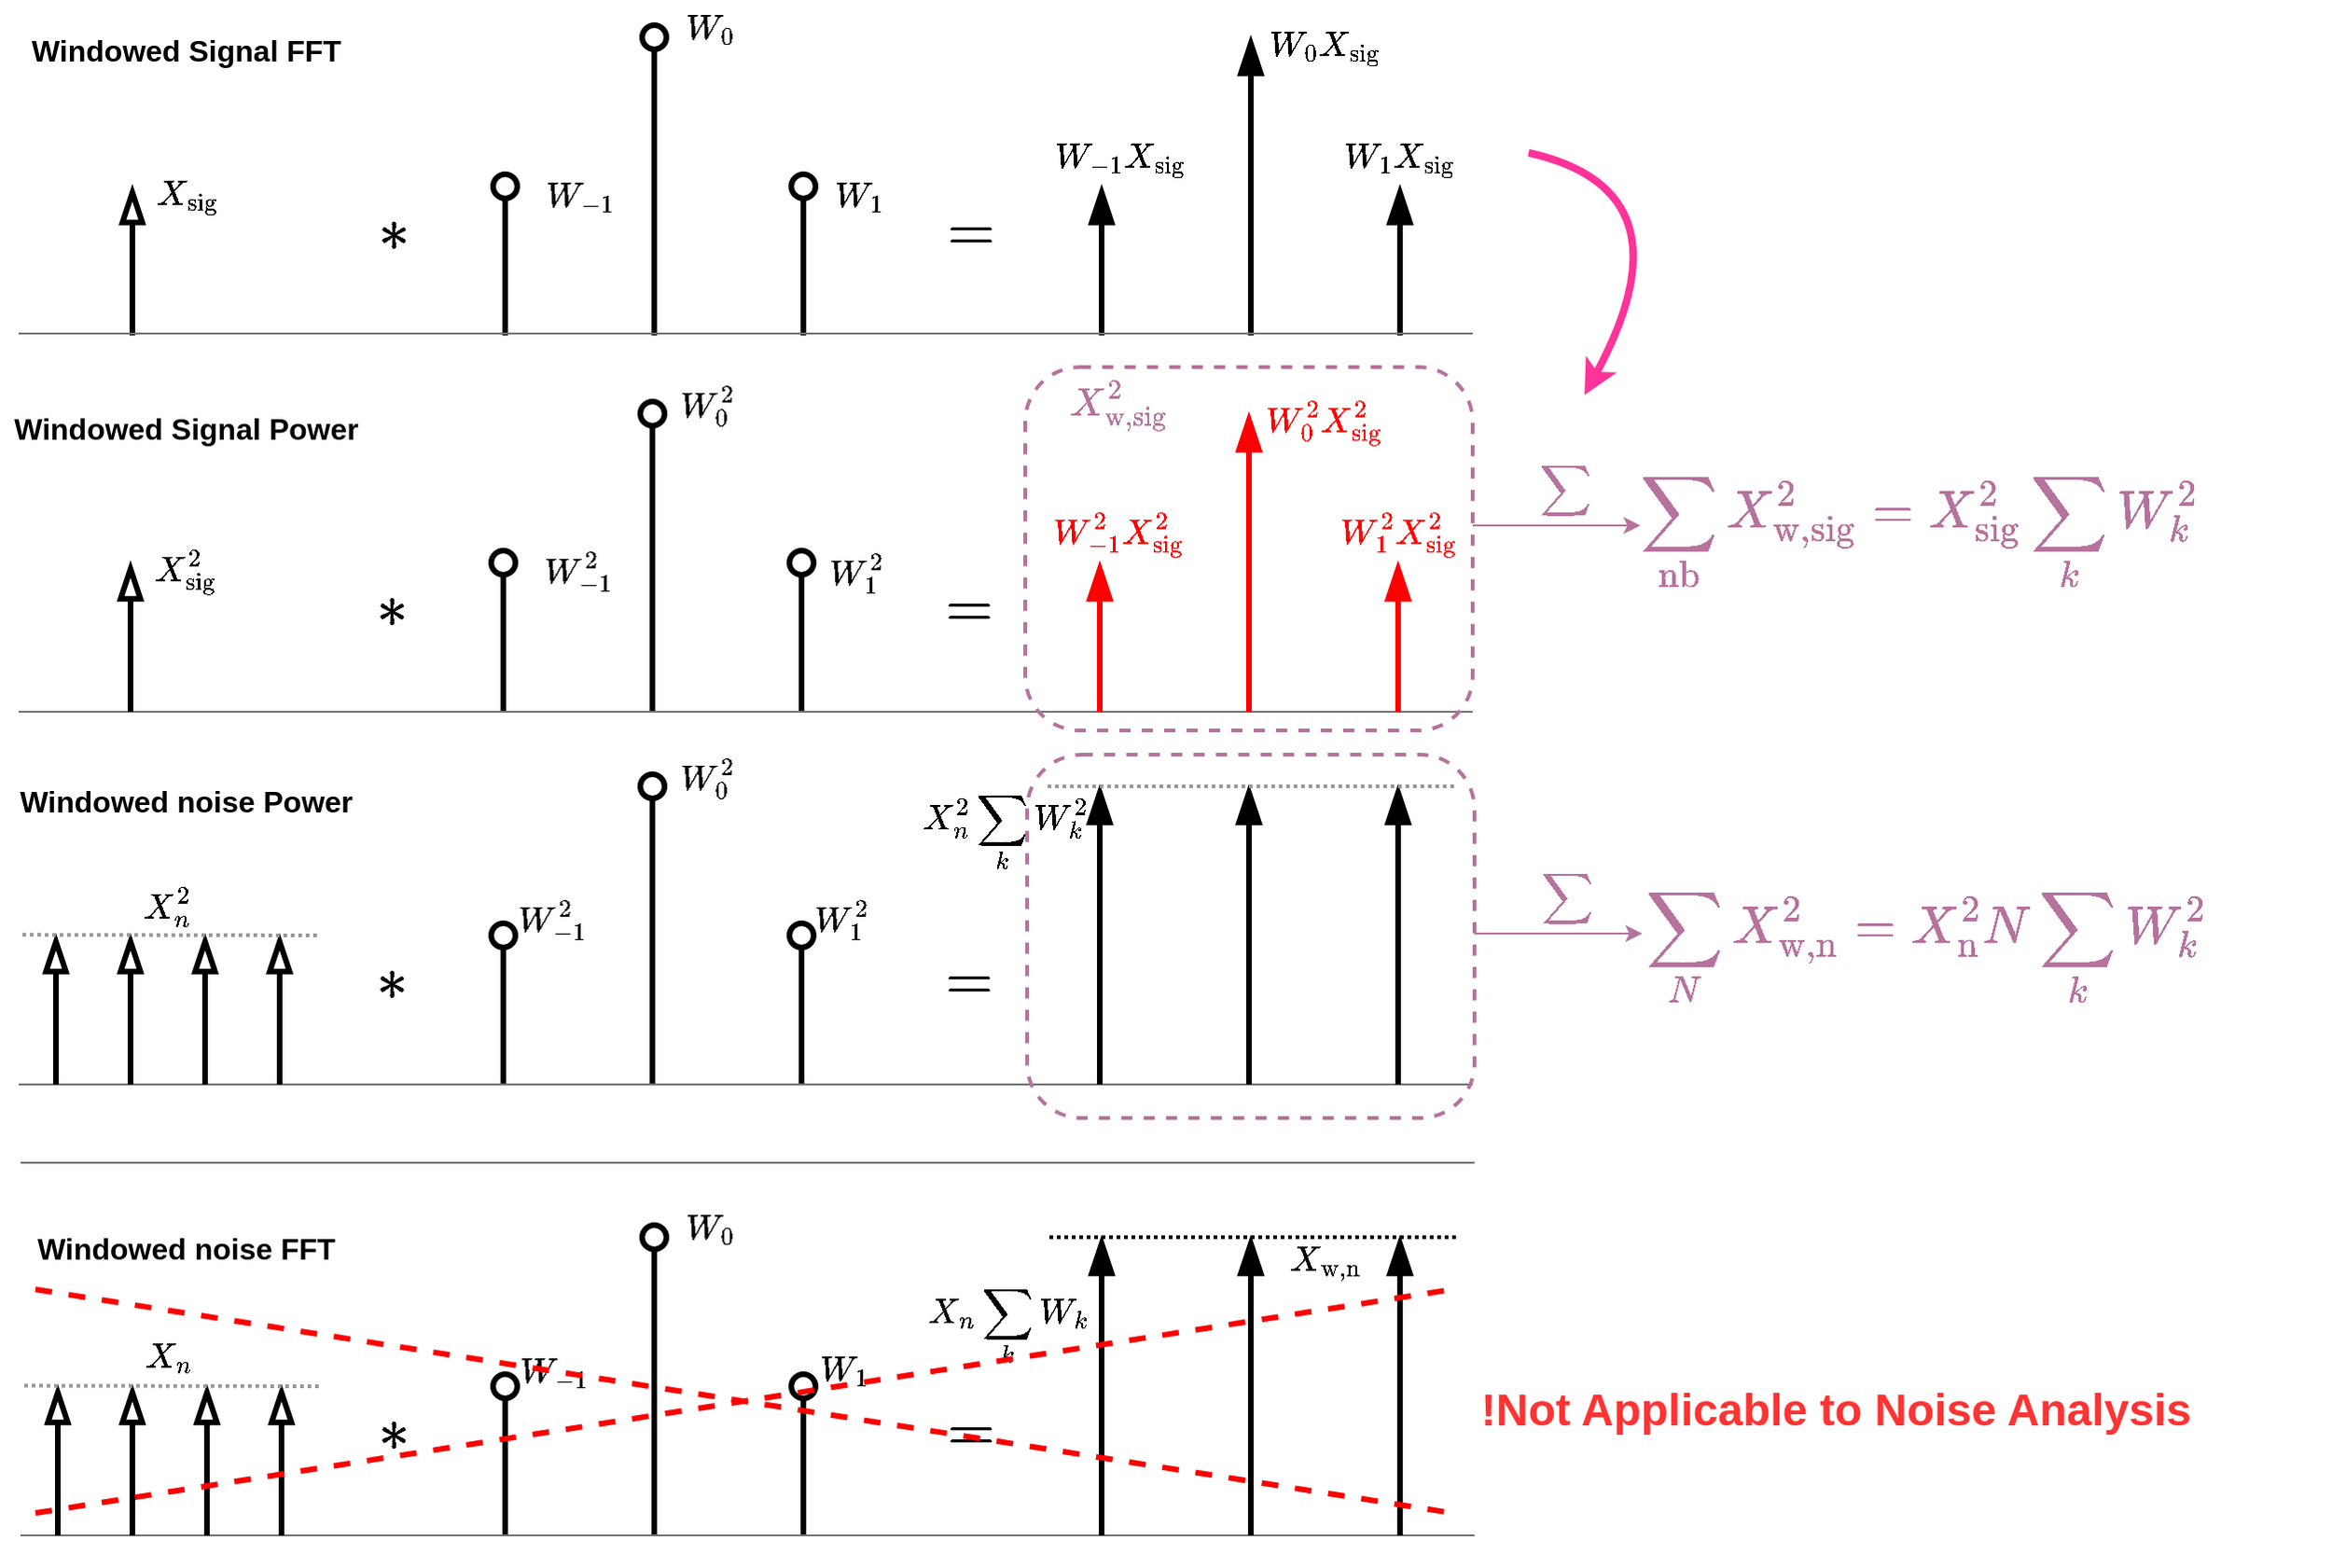 <mxfile version="20.7.4" type="device"><diagram name="Page-1" id="PFoPlUwvTNdfm9jOEWF-"><mxGraphModel dx="1512" dy="2135" grid="1" gridSize="10" guides="1" tooltips="1" connect="1" arrows="1" fold="1" page="1" pageScale="1" pageWidth="850" pageHeight="1100" math="1" shadow="0"><root><mxCell id="0"/><mxCell id="1" parent="0"/><mxCell id="UQYdaN8NKHzeLjU3V7_b-1" value="" style="endArrow=oval;html=1;rounded=0;strokeWidth=3;endFill=0;endSize=13;" parent="1" edge="1"><mxGeometry width="50" height="50" relative="1" as="geometry"><mxPoint x="360" y="320" as="sourcePoint"/><mxPoint x="360" y="160" as="targetPoint"/></mxGeometry></mxCell><mxCell id="UQYdaN8NKHzeLjU3V7_b-7" value="" style="endArrow=oval;html=1;rounded=0;strokeWidth=3;endFill=0;endSize=13;" parent="1" edge="1"><mxGeometry width="50" height="50" relative="1" as="geometry"><mxPoint x="280" y="320" as="sourcePoint"/><mxPoint x="280" y="240" as="targetPoint"/></mxGeometry></mxCell><mxCell id="UQYdaN8NKHzeLjU3V7_b-8" value="" style="endArrow=oval;html=1;rounded=0;strokeWidth=3;endFill=0;endSize=13;" parent="1" edge="1"><mxGeometry width="50" height="50" relative="1" as="geometry"><mxPoint x="440" y="320" as="sourcePoint"/><mxPoint x="440" y="240" as="targetPoint"/></mxGeometry></mxCell><mxCell id="UQYdaN8NKHzeLjU3V7_b-9" value="" style="endArrow=none;html=1;rounded=0;strokeColor=#737373;" parent="1" edge="1"><mxGeometry width="50" height="50" relative="1" as="geometry"><mxPoint x="800" y="320" as="sourcePoint"/><mxPoint x="20" y="320" as="targetPoint"/></mxGeometry></mxCell><mxCell id="UQYdaN8NKHzeLjU3V7_b-10" value="" style="endArrow=blockThin;html=1;rounded=0;strokeWidth=3;endFill=0;endSize=13;" parent="1" edge="1"><mxGeometry width="50" height="50" relative="1" as="geometry"><mxPoint x="80" y="320" as="sourcePoint"/><mxPoint x="80" y="240" as="targetPoint"/></mxGeometry></mxCell><mxCell id="UQYdaN8NKHzeLjU3V7_b-11" value="&lt;font style=&quot;font-size: 16px;&quot;&gt;$$X_\text{sig}^2$$&lt;/font&gt;" style="text;html=1;align=center;verticalAlign=middle;whiteSpace=wrap;rounded=0;" parent="1" vertex="1"><mxGeometry x="80" y="230" width="60" height="30" as="geometry"/></mxCell><mxCell id="UQYdaN8NKHzeLjU3V7_b-12" value="&lt;font style=&quot;font-size: 16px;&quot;&gt;$$W_0^2$$&lt;/font&gt;" style="text;html=1;align=center;verticalAlign=middle;whiteSpace=wrap;rounded=0;" parent="1" vertex="1"><mxGeometry x="360" y="140" width="60" height="30" as="geometry"/></mxCell><mxCell id="UQYdaN8NKHzeLjU3V7_b-13" value="&lt;font style=&quot;font-size: 16px;&quot;&gt;$$W_{1}^2$$&lt;/font&gt;" style="text;html=1;align=center;verticalAlign=middle;whiteSpace=wrap;rounded=0;" parent="1" vertex="1"><mxGeometry x="440" y="230" width="60" height="30" as="geometry"/></mxCell><mxCell id="UQYdaN8NKHzeLjU3V7_b-14" value="&lt;font style=&quot;font-size: 16px;&quot;&gt;$$W_{-1}^2$$&lt;/font&gt;" style="text;html=1;align=center;verticalAlign=middle;whiteSpace=wrap;rounded=0;" parent="1" vertex="1"><mxGeometry x="290" y="230" width="60" height="30" as="geometry"/></mxCell><mxCell id="UQYdaN8NKHzeLjU3V7_b-16" value="&lt;font style=&quot;font-size: 28px;&quot;&gt;$$\ast$$&lt;/font&gt;" style="text;html=1;align=center;verticalAlign=middle;whiteSpace=wrap;rounded=0;" parent="1" vertex="1"><mxGeometry x="190" y="250" width="60" height="30" as="geometry"/></mxCell><mxCell id="UQYdaN8NKHzeLjU3V7_b-17" value="" style="endArrow=blockThin;html=1;rounded=0;strokeWidth=3;endFill=1;endSize=13;fillColor=#f8cecc;strokeColor=#FF0000;" parent="1" edge="1"><mxGeometry width="50" height="50" relative="1" as="geometry"><mxPoint x="680" y="320" as="sourcePoint"/><mxPoint x="680" y="160" as="targetPoint"/></mxGeometry></mxCell><mxCell id="UQYdaN8NKHzeLjU3V7_b-18" value="" style="endArrow=blockThin;html=1;rounded=0;strokeWidth=3;endFill=1;endSize=13;fillColor=#f8cecc;strokeColor=#FF0000;" parent="1" edge="1"><mxGeometry width="50" height="50" relative="1" as="geometry"><mxPoint x="600" y="320" as="sourcePoint"/><mxPoint x="600" y="240" as="targetPoint"/></mxGeometry></mxCell><mxCell id="UQYdaN8NKHzeLjU3V7_b-19" value="" style="endArrow=blockThin;html=1;rounded=0;strokeWidth=3;endFill=1;endSize=13;fillColor=#f8cecc;strokeColor=#FF0000;" parent="1" edge="1"><mxGeometry width="50" height="50" relative="1" as="geometry"><mxPoint x="760" y="320" as="sourcePoint"/><mxPoint x="760" y="240" as="targetPoint"/></mxGeometry></mxCell><mxCell id="UQYdaN8NKHzeLjU3V7_b-20" value="&lt;b&gt;&lt;font style=&quot;font-size: 16px;&quot; color=&quot;#ff0000&quot;&gt;$$W_0^2X_\text{sig}^2$$&lt;/font&gt;&lt;/b&gt;" style="text;html=1;align=center;verticalAlign=middle;whiteSpace=wrap;rounded=0;" parent="1" vertex="1"><mxGeometry x="690" y="150" width="60" height="30" as="geometry"/></mxCell><mxCell id="UQYdaN8NKHzeLjU3V7_b-23" value="&lt;font style=&quot;font-size: 28px;&quot;&gt;$$=$$&lt;/font&gt;" style="text;html=1;align=center;verticalAlign=middle;whiteSpace=wrap;rounded=0;" parent="1" vertex="1"><mxGeometry x="500" y="250" width="60" height="30" as="geometry"/></mxCell><mxCell id="UQYdaN8NKHzeLjU3V7_b-24" value="&lt;b&gt;&lt;font style=&quot;font-size: 16px;&quot; color=&quot;#ff0000&quot;&gt;$$W_{-1}^2X_\text{sig}^2$$&lt;/font&gt;&lt;/b&gt;" style="text;html=1;align=center;verticalAlign=middle;whiteSpace=wrap;rounded=0;" parent="1" vertex="1"><mxGeometry x="580" y="210" width="60" height="30" as="geometry"/></mxCell><mxCell id="UQYdaN8NKHzeLjU3V7_b-25" value="&lt;b&gt;&lt;font style=&quot;font-size: 16px;&quot; color=&quot;#ff0000&quot;&gt;$$W_{1}^2X_\text{sig}^2$$&lt;/font&gt;&lt;/b&gt;" style="text;html=1;align=center;verticalAlign=middle;whiteSpace=wrap;rounded=0;" parent="1" vertex="1"><mxGeometry x="730" y="210" width="60" height="30" as="geometry"/></mxCell><mxCell id="UQYdaN8NKHzeLjU3V7_b-26" value="" style="endArrow=oval;html=1;rounded=0;strokeWidth=3;endFill=0;endSize=13;" parent="1" edge="1"><mxGeometry width="50" height="50" relative="1" as="geometry"><mxPoint x="360" y="520" as="sourcePoint"/><mxPoint x="360" y="360" as="targetPoint"/></mxGeometry></mxCell><mxCell id="UQYdaN8NKHzeLjU3V7_b-27" value="" style="endArrow=oval;html=1;rounded=0;strokeWidth=3;endFill=0;endSize=13;" parent="1" edge="1"><mxGeometry width="50" height="50" relative="1" as="geometry"><mxPoint x="280" y="520" as="sourcePoint"/><mxPoint x="280" y="440" as="targetPoint"/></mxGeometry></mxCell><mxCell id="UQYdaN8NKHzeLjU3V7_b-28" value="" style="endArrow=oval;html=1;rounded=0;strokeWidth=3;endFill=0;endSize=13;" parent="1" edge="1"><mxGeometry width="50" height="50" relative="1" as="geometry"><mxPoint x="440" y="520" as="sourcePoint"/><mxPoint x="440" y="440" as="targetPoint"/></mxGeometry></mxCell><mxCell id="UQYdaN8NKHzeLjU3V7_b-29" value="" style="endArrow=none;html=1;rounded=0;strokeColor=#737373;" parent="1" edge="1"><mxGeometry width="50" height="50" relative="1" as="geometry"><mxPoint x="800" y="520" as="sourcePoint"/><mxPoint x="20" y="520" as="targetPoint"/></mxGeometry></mxCell><mxCell id="UQYdaN8NKHzeLjU3V7_b-30" value="" style="endArrow=blockThin;html=1;rounded=0;strokeWidth=3;endFill=0;endSize=13;" parent="1" edge="1"><mxGeometry width="50" height="50" relative="1" as="geometry"><mxPoint x="80" y="520" as="sourcePoint"/><mxPoint x="80" y="440" as="targetPoint"/></mxGeometry></mxCell><mxCell id="UQYdaN8NKHzeLjU3V7_b-31" value="&lt;font style=&quot;font-size: 16px;&quot;&gt;$$X_n^2$$&lt;/font&gt;" style="text;html=1;align=center;verticalAlign=middle;whiteSpace=wrap;rounded=0;" parent="1" vertex="1"><mxGeometry x="70" y="409" width="60" height="30" as="geometry"/></mxCell><mxCell id="UQYdaN8NKHzeLjU3V7_b-32" value="&lt;font style=&quot;font-size: 16px;&quot;&gt;$$W_0^2$$&lt;/font&gt;" style="text;html=1;align=center;verticalAlign=middle;whiteSpace=wrap;rounded=0;" parent="1" vertex="1"><mxGeometry x="360" y="340" width="60" height="30" as="geometry"/></mxCell><mxCell id="UQYdaN8NKHzeLjU3V7_b-33" value="&lt;font style=&quot;font-size: 16px;&quot;&gt;$$W_{1}^2$$&lt;/font&gt;" style="text;html=1;align=center;verticalAlign=middle;whiteSpace=wrap;rounded=0;" parent="1" vertex="1"><mxGeometry x="432" y="416" width="60" height="30" as="geometry"/></mxCell><mxCell id="UQYdaN8NKHzeLjU3V7_b-34" value="&lt;font style=&quot;font-size: 16px;&quot;&gt;$$W_{-1}^2$$&lt;/font&gt;" style="text;html=1;align=center;verticalAlign=middle;whiteSpace=wrap;rounded=0;" parent="1" vertex="1"><mxGeometry x="276" y="417" width="60" height="30" as="geometry"/></mxCell><mxCell id="UQYdaN8NKHzeLjU3V7_b-35" value="&lt;font style=&quot;font-size: 28px;&quot;&gt;$$\ast$$&lt;/font&gt;" style="text;html=1;align=center;verticalAlign=middle;whiteSpace=wrap;rounded=0;" parent="1" vertex="1"><mxGeometry x="190" y="450" width="60" height="30" as="geometry"/></mxCell><mxCell id="UQYdaN8NKHzeLjU3V7_b-36" value="" style="endArrow=blockThin;html=1;rounded=0;strokeWidth=3;endFill=1;endSize=13;" parent="1" edge="1"><mxGeometry width="50" height="50" relative="1" as="geometry"><mxPoint x="680" y="520" as="sourcePoint"/><mxPoint x="680" y="360" as="targetPoint"/></mxGeometry></mxCell><mxCell id="UQYdaN8NKHzeLjU3V7_b-37" value="" style="endArrow=blockThin;html=1;rounded=0;strokeWidth=3;endFill=1;endSize=13;" parent="1" edge="1"><mxGeometry width="50" height="50" relative="1" as="geometry"><mxPoint x="600" y="520" as="sourcePoint"/><mxPoint x="600" y="360" as="targetPoint"/></mxGeometry></mxCell><mxCell id="UQYdaN8NKHzeLjU3V7_b-38" value="" style="endArrow=blockThin;html=1;rounded=0;strokeWidth=3;endFill=1;endSize=13;" parent="1" edge="1"><mxGeometry width="50" height="50" relative="1" as="geometry"><mxPoint x="760" y="520" as="sourcePoint"/><mxPoint x="760" y="360" as="targetPoint"/></mxGeometry></mxCell><mxCell id="UQYdaN8NKHzeLjU3V7_b-39" value="&lt;font style=&quot;font-size: 16px;&quot;&gt;$$X_n^2\sum_k W_k^2$$&lt;/font&gt;" style="text;html=1;align=center;verticalAlign=middle;whiteSpace=wrap;rounded=0;" parent="1" vertex="1"><mxGeometry x="520" y="370" width="60" height="30" as="geometry"/></mxCell><mxCell id="UQYdaN8NKHzeLjU3V7_b-40" value="&lt;font style=&quot;font-size: 28px;&quot;&gt;$$=$$&lt;/font&gt;" style="text;html=1;align=center;verticalAlign=middle;whiteSpace=wrap;rounded=0;" parent="1" vertex="1"><mxGeometry x="500" y="450" width="60" height="30" as="geometry"/></mxCell><mxCell id="UQYdaN8NKHzeLjU3V7_b-43" value="" style="endArrow=blockThin;html=1;rounded=0;strokeWidth=3;endFill=0;endSize=13;" parent="1" edge="1"><mxGeometry width="50" height="50" relative="1" as="geometry"><mxPoint x="40" y="520" as="sourcePoint"/><mxPoint x="40" y="440" as="targetPoint"/></mxGeometry></mxCell><mxCell id="UQYdaN8NKHzeLjU3V7_b-44" value="" style="endArrow=blockThin;html=1;rounded=0;strokeWidth=3;endFill=0;endSize=13;" parent="1" edge="1"><mxGeometry width="50" height="50" relative="1" as="geometry"><mxPoint x="120" y="520" as="sourcePoint"/><mxPoint x="120" y="440" as="targetPoint"/></mxGeometry></mxCell><mxCell id="UQYdaN8NKHzeLjU3V7_b-45" value="" style="endArrow=blockThin;html=1;rounded=0;strokeWidth=3;endFill=0;endSize=13;" parent="1" edge="1"><mxGeometry width="50" height="50" relative="1" as="geometry"><mxPoint x="160" y="520" as="sourcePoint"/><mxPoint x="160" y="440" as="targetPoint"/></mxGeometry></mxCell><mxCell id="UQYdaN8NKHzeLjU3V7_b-46" value="" style="endArrow=none;html=1;rounded=0;strokeColor=#999999;dashed=1;dashPattern=1 1;strokeWidth=2;" parent="1" edge="1"><mxGeometry width="50" height="50" relative="1" as="geometry"><mxPoint x="180" y="440" as="sourcePoint"/><mxPoint x="20" y="439.66" as="targetPoint"/></mxGeometry></mxCell><mxCell id="UQYdaN8NKHzeLjU3V7_b-47" value="" style="endArrow=none;html=1;rounded=0;strokeColor=#999999;dashed=1;dashPattern=1 1;strokeWidth=2;" parent="1" edge="1"><mxGeometry width="50" height="50" relative="1" as="geometry"><mxPoint x="790" y="360" as="sourcePoint"/><mxPoint x="570" y="360" as="targetPoint"/></mxGeometry></mxCell><mxCell id="UQYdaN8NKHzeLjU3V7_b-48" value="&lt;b&gt;&lt;font style=&quot;font-size: 16px;&quot;&gt;Windowed noise Power&lt;/font&gt;&lt;/b&gt;" style="text;html=1;align=center;verticalAlign=middle;whiteSpace=wrap;rounded=0;" parent="1" vertex="1"><mxGeometry x="10" y="353" width="200" height="30" as="geometry"/></mxCell><mxCell id="UQYdaN8NKHzeLjU3V7_b-49" value="&lt;b&gt;&lt;font style=&quot;font-size: 16px;&quot;&gt;Windowed Signal Power&lt;/font&gt;&lt;/b&gt;" style="text;html=1;align=center;verticalAlign=middle;whiteSpace=wrap;rounded=0;" parent="1" vertex="1"><mxGeometry x="10" y="153" width="200" height="30" as="geometry"/></mxCell><mxCell id="UQYdaN8NKHzeLjU3V7_b-50" value="" style="endArrow=oval;html=1;rounded=0;strokeWidth=3;endFill=0;endSize=13;" parent="1" edge="1"><mxGeometry width="50" height="50" relative="1" as="geometry"><mxPoint x="361" y="118" as="sourcePoint"/><mxPoint x="361" y="-42" as="targetPoint"/></mxGeometry></mxCell><mxCell id="UQYdaN8NKHzeLjU3V7_b-51" value="" style="endArrow=oval;html=1;rounded=0;strokeWidth=3;endFill=0;endSize=13;" parent="1" edge="1"><mxGeometry width="50" height="50" relative="1" as="geometry"><mxPoint x="281" y="118" as="sourcePoint"/><mxPoint x="281" y="38" as="targetPoint"/></mxGeometry></mxCell><mxCell id="UQYdaN8NKHzeLjU3V7_b-52" value="" style="endArrow=oval;html=1;rounded=0;strokeWidth=3;endFill=0;endSize=13;" parent="1" edge="1"><mxGeometry width="50" height="50" relative="1" as="geometry"><mxPoint x="441" y="118" as="sourcePoint"/><mxPoint x="441" y="38" as="targetPoint"/></mxGeometry></mxCell><mxCell id="UQYdaN8NKHzeLjU3V7_b-54" value="" style="endArrow=blockThin;html=1;rounded=0;strokeWidth=3;endFill=0;endSize=13;" parent="1" edge="1"><mxGeometry width="50" height="50" relative="1" as="geometry"><mxPoint x="81" y="118" as="sourcePoint"/><mxPoint x="81" y="38" as="targetPoint"/></mxGeometry></mxCell><mxCell id="UQYdaN8NKHzeLjU3V7_b-55" value="&lt;font style=&quot;font-size: 16px;&quot;&gt;$$X_\text{sig}$$&lt;/font&gt;" style="text;html=1;align=center;verticalAlign=middle;whiteSpace=wrap;rounded=0;" parent="1" vertex="1"><mxGeometry x="81" y="28" width="60" height="30" as="geometry"/></mxCell><mxCell id="UQYdaN8NKHzeLjU3V7_b-56" value="&lt;font style=&quot;font-size: 16px;&quot;&gt;$$W_0$$&lt;/font&gt;" style="text;html=1;align=center;verticalAlign=middle;whiteSpace=wrap;rounded=0;" parent="1" vertex="1"><mxGeometry x="361" y="-62" width="60" height="30" as="geometry"/></mxCell><mxCell id="UQYdaN8NKHzeLjU3V7_b-57" value="&lt;font style=&quot;font-size: 16px;&quot;&gt;$$W_{1}$$&lt;/font&gt;" style="text;html=1;align=center;verticalAlign=middle;whiteSpace=wrap;rounded=0;" parent="1" vertex="1"><mxGeometry x="441" y="28" width="60" height="30" as="geometry"/></mxCell><mxCell id="UQYdaN8NKHzeLjU3V7_b-58" value="&lt;font style=&quot;font-size: 16px;&quot;&gt;$$W_{-1}$$&lt;/font&gt;" style="text;html=1;align=center;verticalAlign=middle;whiteSpace=wrap;rounded=0;" parent="1" vertex="1"><mxGeometry x="291" y="28" width="60" height="30" as="geometry"/></mxCell><mxCell id="UQYdaN8NKHzeLjU3V7_b-59" value="&lt;font style=&quot;font-size: 28px;&quot;&gt;$$\ast$$&lt;/font&gt;" style="text;html=1;align=center;verticalAlign=middle;whiteSpace=wrap;rounded=0;" parent="1" vertex="1"><mxGeometry x="191" y="48" width="60" height="30" as="geometry"/></mxCell><mxCell id="UQYdaN8NKHzeLjU3V7_b-60" value="" style="endArrow=blockThin;html=1;rounded=0;strokeWidth=3;endFill=1;endSize=13;" parent="1" edge="1"><mxGeometry width="50" height="50" relative="1" as="geometry"><mxPoint x="681" y="118" as="sourcePoint"/><mxPoint x="681" y="-42" as="targetPoint"/></mxGeometry></mxCell><mxCell id="UQYdaN8NKHzeLjU3V7_b-61" value="" style="endArrow=blockThin;html=1;rounded=0;strokeWidth=3;endFill=1;endSize=13;" parent="1" edge="1"><mxGeometry width="50" height="50" relative="1" as="geometry"><mxPoint x="601" y="118" as="sourcePoint"/><mxPoint x="601" y="38" as="targetPoint"/></mxGeometry></mxCell><mxCell id="UQYdaN8NKHzeLjU3V7_b-62" value="" style="endArrow=blockThin;html=1;rounded=0;strokeWidth=3;endFill=1;endSize=13;" parent="1" edge="1"><mxGeometry width="50" height="50" relative="1" as="geometry"><mxPoint x="761" y="118" as="sourcePoint"/><mxPoint x="761" y="38" as="targetPoint"/></mxGeometry></mxCell><mxCell id="UQYdaN8NKHzeLjU3V7_b-63" value="&lt;font style=&quot;font-size: 16px;&quot;&gt;$$W_0X_\text{sig}$$&lt;/font&gt;" style="text;html=1;align=center;verticalAlign=middle;whiteSpace=wrap;rounded=0;" parent="1" vertex="1"><mxGeometry x="691" y="-52" width="60" height="30" as="geometry"/></mxCell><mxCell id="UQYdaN8NKHzeLjU3V7_b-64" value="&lt;font style=&quot;font-size: 28px;&quot;&gt;$$=$$&lt;/font&gt;" style="text;html=1;align=center;verticalAlign=middle;whiteSpace=wrap;rounded=0;" parent="1" vertex="1"><mxGeometry x="501" y="48" width="60" height="30" as="geometry"/></mxCell><mxCell id="UQYdaN8NKHzeLjU3V7_b-65" value="&lt;font style=&quot;font-size: 16px;&quot;&gt;$$W_{-1}X_\text{sig}$$&lt;/font&gt;" style="text;html=1;align=center;verticalAlign=middle;whiteSpace=wrap;rounded=0;" parent="1" vertex="1"><mxGeometry x="581" y="8" width="60" height="30" as="geometry"/></mxCell><mxCell id="UQYdaN8NKHzeLjU3V7_b-66" value="&lt;font style=&quot;font-size: 16px;&quot;&gt;$$W_{1}X_\text{sig}$$&lt;/font&gt;" style="text;html=1;align=center;verticalAlign=middle;whiteSpace=wrap;rounded=0;" parent="1" vertex="1"><mxGeometry x="731" y="8" width="60" height="30" as="geometry"/></mxCell><mxCell id="UQYdaN8NKHzeLjU3V7_b-88" value="&lt;b&gt;&lt;font style=&quot;font-size: 16px;&quot;&gt;Windowed Signal FFT&lt;/font&gt;&lt;/b&gt;" style="text;html=1;align=center;verticalAlign=middle;whiteSpace=wrap;rounded=0;" parent="1" vertex="1"><mxGeometry x="10" y="-50" width="200" height="30" as="geometry"/></mxCell><mxCell id="UQYdaN8NKHzeLjU3V7_b-90" value="" style="rounded=1;whiteSpace=wrap;html=1;fillColor=none;strokeColor=#B5739D;strokeWidth=2;shadow=0;glass=0;dashed=1;" parent="1" vertex="1"><mxGeometry x="560" y="135" width="240" height="195" as="geometry"/></mxCell><mxCell id="UQYdaN8NKHzeLjU3V7_b-91" value="" style="endArrow=classic;html=1;rounded=0;exitX=1;exitY=0.436;exitDx=0;exitDy=0;exitPerimeter=0;strokeColor=#B5739D;" parent="1" source="UQYdaN8NKHzeLjU3V7_b-90" edge="1"><mxGeometry width="50" height="50" relative="1" as="geometry"><mxPoint x="830" y="240" as="sourcePoint"/><mxPoint x="890" y="220" as="targetPoint"/></mxGeometry></mxCell><mxCell id="UQYdaN8NKHzeLjU3V7_b-92" value="&lt;font color=&quot;#b5739d&quot;&gt;&lt;b&gt;&lt;font style=&quot;font-size: 16px;&quot;&gt;$$\sum$$&lt;/font&gt;&lt;/b&gt;&lt;/font&gt;" style="text;html=1;align=center;verticalAlign=middle;whiteSpace=wrap;rounded=0;" parent="1" vertex="1"><mxGeometry x="820" y="186" width="60" height="30" as="geometry"/></mxCell><mxCell id="UQYdaN8NKHzeLjU3V7_b-93" value="&lt;font size=&quot;1&quot; color=&quot;#b5739d&quot;&gt;&lt;b&gt;&lt;font style=&quot;font-size: 24px;&quot;&gt;$$\sum_\text{nb} X_\text{w,sig}^2=X_\text{sig}^2\sum_k W_k^2$$&lt;/font&gt;&lt;/b&gt;&lt;/font&gt;" style="text;html=1;align=center;verticalAlign=middle;whiteSpace=wrap;rounded=0;" parent="1" vertex="1"><mxGeometry x="1010" y="210" width="60" height="30" as="geometry"/></mxCell><mxCell id="UQYdaN8NKHzeLjU3V7_b-94" value="&lt;font size=&quot;1&quot; color=&quot;#b5739d&quot;&gt;&lt;b&gt;&lt;font style=&quot;font-size: 18px;&quot;&gt;$$X_\text{w,sig}^2$$&lt;/font&gt;&lt;/b&gt;&lt;/font&gt;" style="text;html=1;align=center;verticalAlign=middle;whiteSpace=wrap;rounded=0;" parent="1" vertex="1"><mxGeometry x="580" y="140" width="60" height="30" as="geometry"/></mxCell><mxCell id="UQYdaN8NKHzeLjU3V7_b-104" value="" style="endArrow=none;html=1;rounded=0;strokeColor=#737373;" parent="1" edge="1"><mxGeometry width="50" height="50" relative="1" as="geometry"><mxPoint x="800" y="117" as="sourcePoint"/><mxPoint x="20" y="117" as="targetPoint"/></mxGeometry></mxCell><mxCell id="UQYdaN8NKHzeLjU3V7_b-105" value="" style="curved=1;endArrow=classic;html=1;rounded=0;strokeWidth=4;strokeColor=#FF3399;" parent="1" edge="1"><mxGeometry width="50" height="50" relative="1" as="geometry"><mxPoint x="830" y="20" as="sourcePoint"/><mxPoint x="860" y="150" as="targetPoint"/><Array as="points"><mxPoint x="920" y="40"/></Array></mxGeometry></mxCell><mxCell id="UQYdaN8NKHzeLjU3V7_b-106" value="" style="rounded=1;whiteSpace=wrap;html=1;fillColor=none;strokeColor=#B5739D;strokeWidth=2;shadow=0;glass=0;dashed=1;" parent="1" vertex="1"><mxGeometry x="561" y="343" width="240" height="195" as="geometry"/></mxCell><mxCell id="UQYdaN8NKHzeLjU3V7_b-107" value="" style="endArrow=classic;html=1;rounded=0;exitX=1;exitY=0.436;exitDx=0;exitDy=0;exitPerimeter=0;strokeColor=#B5739D;" parent="1" edge="1"><mxGeometry width="50" height="50" relative="1" as="geometry"><mxPoint x="801" y="439" as="sourcePoint"/><mxPoint x="891" y="439" as="targetPoint"/></mxGeometry></mxCell><mxCell id="UQYdaN8NKHzeLjU3V7_b-108" value="&lt;font color=&quot;#b5739d&quot;&gt;&lt;b&gt;&lt;font style=&quot;font-size: 16px;&quot;&gt;$$\sum$$&lt;/font&gt;&lt;/b&gt;&lt;/font&gt;" style="text;html=1;align=center;verticalAlign=middle;whiteSpace=wrap;rounded=0;" parent="1" vertex="1"><mxGeometry x="821" y="405" width="60" height="30" as="geometry"/></mxCell><mxCell id="UQYdaN8NKHzeLjU3V7_b-109" value="&lt;font size=&quot;1&quot; color=&quot;#b5739d&quot;&gt;&lt;b&gt;&lt;font style=&quot;font-size: 24px;&quot;&gt;$$\sum_{N} X_\text{w,n}^2=X_\text{n}^2N\sum_k W_k^2$$&lt;/font&gt;&lt;/b&gt;&lt;/font&gt;" style="text;html=1;align=center;verticalAlign=middle;whiteSpace=wrap;rounded=0;" parent="1" vertex="1"><mxGeometry x="1014" y="433" width="60" height="30" as="geometry"/></mxCell><mxCell id="UQYdaN8NKHzeLjU3V7_b-110" value="" style="endArrow=none;html=1;rounded=0;strokeColor=#737373;" parent="1" edge="1"><mxGeometry width="50" height="50" relative="1" as="geometry"><mxPoint x="801" y="562" as="sourcePoint"/><mxPoint x="21" y="562" as="targetPoint"/></mxGeometry></mxCell><mxCell id="UQYdaN8NKHzeLjU3V7_b-111" value="" style="endArrow=oval;html=1;rounded=0;strokeWidth=3;endFill=0;endSize=13;" parent="1" edge="1"><mxGeometry width="50" height="50" relative="1" as="geometry"><mxPoint x="361" y="762" as="sourcePoint"/><mxPoint x="361" y="602" as="targetPoint"/></mxGeometry></mxCell><mxCell id="UQYdaN8NKHzeLjU3V7_b-112" value="" style="endArrow=oval;html=1;rounded=0;strokeWidth=3;endFill=0;endSize=13;" parent="1" edge="1"><mxGeometry width="50" height="50" relative="1" as="geometry"><mxPoint x="281" y="762" as="sourcePoint"/><mxPoint x="281" y="682" as="targetPoint"/></mxGeometry></mxCell><mxCell id="UQYdaN8NKHzeLjU3V7_b-113" value="" style="endArrow=oval;html=1;rounded=0;strokeWidth=3;endFill=0;endSize=13;" parent="1" edge="1"><mxGeometry width="50" height="50" relative="1" as="geometry"><mxPoint x="441" y="762" as="sourcePoint"/><mxPoint x="441" y="682" as="targetPoint"/></mxGeometry></mxCell><mxCell id="UQYdaN8NKHzeLjU3V7_b-114" value="" style="endArrow=none;html=1;rounded=0;strokeColor=#737373;" parent="1" edge="1"><mxGeometry width="50" height="50" relative="1" as="geometry"><mxPoint x="801" y="762" as="sourcePoint"/><mxPoint x="21" y="762" as="targetPoint"/></mxGeometry></mxCell><mxCell id="UQYdaN8NKHzeLjU3V7_b-115" value="" style="endArrow=blockThin;html=1;rounded=0;strokeWidth=3;endFill=0;endSize=13;" parent="1" edge="1"><mxGeometry width="50" height="50" relative="1" as="geometry"><mxPoint x="81" y="762" as="sourcePoint"/><mxPoint x="81" y="682" as="targetPoint"/></mxGeometry></mxCell><mxCell id="UQYdaN8NKHzeLjU3V7_b-116" value="&lt;font style=&quot;font-size: 16px;&quot;&gt;$$X_n$$&lt;/font&gt;" style="text;html=1;align=center;verticalAlign=middle;whiteSpace=wrap;rounded=0;" parent="1" vertex="1"><mxGeometry x="71" y="651" width="60" height="30" as="geometry"/></mxCell><mxCell id="UQYdaN8NKHzeLjU3V7_b-117" value="&lt;font style=&quot;font-size: 16px;&quot;&gt;$$W_0$$&lt;/font&gt;" style="text;html=1;align=center;verticalAlign=middle;whiteSpace=wrap;rounded=0;" parent="1" vertex="1"><mxGeometry x="361" y="582" width="60" height="30" as="geometry"/></mxCell><mxCell id="UQYdaN8NKHzeLjU3V7_b-118" value="&lt;font style=&quot;font-size: 16px;&quot;&gt;$$W_{1}$$&lt;/font&gt;" style="text;html=1;align=center;verticalAlign=middle;whiteSpace=wrap;rounded=0;" parent="1" vertex="1"><mxGeometry x="433" y="658" width="60" height="30" as="geometry"/></mxCell><mxCell id="UQYdaN8NKHzeLjU3V7_b-119" value="&lt;font style=&quot;font-size: 16px;&quot;&gt;$$W_{-1}$$&lt;/font&gt;" style="text;html=1;align=center;verticalAlign=middle;whiteSpace=wrap;rounded=0;" parent="1" vertex="1"><mxGeometry x="277" y="659" width="60" height="30" as="geometry"/></mxCell><mxCell id="UQYdaN8NKHzeLjU3V7_b-120" value="&lt;font style=&quot;font-size: 28px;&quot;&gt;$$\ast$$&lt;/font&gt;" style="text;html=1;align=center;verticalAlign=middle;whiteSpace=wrap;rounded=0;" parent="1" vertex="1"><mxGeometry x="191" y="692" width="60" height="30" as="geometry"/></mxCell><mxCell id="UQYdaN8NKHzeLjU3V7_b-121" value="" style="endArrow=blockThin;html=1;rounded=0;strokeWidth=3;endFill=1;endSize=13;fillColor=#f8cecc;strokeColor=#000000;" parent="1" edge="1"><mxGeometry width="50" height="50" relative="1" as="geometry"><mxPoint x="681" y="762" as="sourcePoint"/><mxPoint x="681" y="602" as="targetPoint"/></mxGeometry></mxCell><mxCell id="UQYdaN8NKHzeLjU3V7_b-122" value="" style="endArrow=blockThin;html=1;rounded=0;strokeWidth=3;endFill=1;endSize=13;fillColor=#f8cecc;strokeColor=#000000;" parent="1" edge="1"><mxGeometry width="50" height="50" relative="1" as="geometry"><mxPoint x="601" y="762" as="sourcePoint"/><mxPoint x="601" y="602" as="targetPoint"/></mxGeometry></mxCell><mxCell id="UQYdaN8NKHzeLjU3V7_b-123" value="" style="endArrow=blockThin;html=1;rounded=0;strokeWidth=3;endFill=1;endSize=13;fillColor=#f8cecc;strokeColor=#000000;" parent="1" edge="1"><mxGeometry width="50" height="50" relative="1" as="geometry"><mxPoint x="761" y="762" as="sourcePoint"/><mxPoint x="761" y="602" as="targetPoint"/></mxGeometry></mxCell><mxCell id="UQYdaN8NKHzeLjU3V7_b-124" value="&lt;b&gt;&lt;font style=&quot;font-size: 16px;&quot;&gt;$$X_n\sum_k W_k$$&lt;/font&gt;&lt;/b&gt;" style="text;html=1;align=center;verticalAlign=middle;whiteSpace=wrap;rounded=0;strokeColor=none;" parent="1" vertex="1"><mxGeometry x="521" y="635" width="60" height="30" as="geometry"/></mxCell><mxCell id="UQYdaN8NKHzeLjU3V7_b-125" value="&lt;font style=&quot;font-size: 28px;&quot;&gt;$$=$$&lt;/font&gt;" style="text;html=1;align=center;verticalAlign=middle;whiteSpace=wrap;rounded=0;" parent="1" vertex="1"><mxGeometry x="501" y="692" width="60" height="30" as="geometry"/></mxCell><mxCell id="UQYdaN8NKHzeLjU3V7_b-126" value="" style="endArrow=blockThin;html=1;rounded=0;strokeWidth=3;endFill=0;endSize=13;" parent="1" edge="1"><mxGeometry width="50" height="50" relative="1" as="geometry"><mxPoint x="41" y="762" as="sourcePoint"/><mxPoint x="41" y="682" as="targetPoint"/></mxGeometry></mxCell><mxCell id="UQYdaN8NKHzeLjU3V7_b-127" value="" style="endArrow=blockThin;html=1;rounded=0;strokeWidth=3;endFill=0;endSize=13;" parent="1" edge="1"><mxGeometry width="50" height="50" relative="1" as="geometry"><mxPoint x="121" y="762" as="sourcePoint"/><mxPoint x="121" y="682" as="targetPoint"/></mxGeometry></mxCell><mxCell id="UQYdaN8NKHzeLjU3V7_b-128" value="" style="endArrow=blockThin;html=1;rounded=0;strokeWidth=3;endFill=0;endSize=13;" parent="1" edge="1"><mxGeometry width="50" height="50" relative="1" as="geometry"><mxPoint x="161" y="762" as="sourcePoint"/><mxPoint x="161" y="682" as="targetPoint"/></mxGeometry></mxCell><mxCell id="UQYdaN8NKHzeLjU3V7_b-129" value="" style="endArrow=none;html=1;rounded=0;strokeColor=#999999;dashed=1;dashPattern=1 1;strokeWidth=2;" parent="1" edge="1"><mxGeometry width="50" height="50" relative="1" as="geometry"><mxPoint x="181" y="682" as="sourcePoint"/><mxPoint x="21" y="681.66" as="targetPoint"/></mxGeometry></mxCell><mxCell id="UQYdaN8NKHzeLjU3V7_b-130" value="" style="endArrow=none;html=1;rounded=0;strokeColor=#000000;dashed=1;dashPattern=1 1;strokeWidth=2;" parent="1" edge="1"><mxGeometry width="50" height="50" relative="1" as="geometry"><mxPoint x="791" y="602" as="sourcePoint"/><mxPoint x="571" y="602" as="targetPoint"/></mxGeometry></mxCell><mxCell id="UQYdaN8NKHzeLjU3V7_b-131" value="&lt;b&gt;&lt;font style=&quot;font-size: 16px;&quot;&gt;Windowed noise FFT&lt;/font&gt;&lt;/b&gt;" style="text;html=1;align=center;verticalAlign=middle;whiteSpace=wrap;rounded=0;" parent="1" vertex="1"><mxGeometry x="10" y="593" width="200" height="30" as="geometry"/></mxCell><mxCell id="UQYdaN8NKHzeLjU3V7_b-133" value="&lt;b&gt;&lt;font style=&quot;font-size: 16px;&quot;&gt;$$X_\text{w,n}$$&lt;/font&gt;&lt;/b&gt;" style="text;html=1;align=center;verticalAlign=middle;whiteSpace=wrap;rounded=0;strokeColor=none;" parent="1" vertex="1"><mxGeometry x="691" y="600" width="60" height="30" as="geometry"/></mxCell><mxCell id="UQYdaN8NKHzeLjU3V7_b-136" value="" style="endArrow=none;html=1;rounded=0;strokeColor=#FF0000;strokeWidth=3;dashed=1;textOpacity=10;" parent="1" edge="1"><mxGeometry width="50" height="50" relative="1" as="geometry"><mxPoint x="29" y="750" as="sourcePoint"/><mxPoint x="789" y="630" as="targetPoint"/></mxGeometry></mxCell><mxCell id="UQYdaN8NKHzeLjU3V7_b-137" value="" style="endArrow=none;html=1;rounded=0;strokeColor=#FF0000;strokeWidth=3;dashed=1;textOpacity=10;" parent="1" edge="1"><mxGeometry width="50" height="50" relative="1" as="geometry"><mxPoint x="29" y="630" as="sourcePoint"/><mxPoint x="789" y="750" as="targetPoint"/></mxGeometry></mxCell><mxCell id="YRJLhdCqh53D51CDbVX3-1" value="&lt;font color=&quot;#ff3333&quot; style=&quot;&quot;&gt;&lt;span style=&quot;font-size: 24px;&quot;&gt;&lt;b&gt;!Not Applicable to&amp;nbsp;Noise Analysis&lt;/b&gt;&lt;/span&gt;&lt;/font&gt;" style="text;html=1;align=center;verticalAlign=middle;whiteSpace=wrap;rounded=0;" parent="1" vertex="1"><mxGeometry x="800" y="680" width="390" height="30" as="geometry"/></mxCell></root></mxGraphModel></diagram></mxfile>